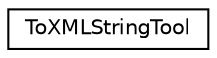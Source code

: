 digraph "类继承关系图"
{
  edge [fontname="Helvetica",fontsize="10",labelfontname="Helvetica",labelfontsize="10"];
  node [fontname="Helvetica",fontsize="10",shape=record];
  rankdir="LR";
  Node1 [label="ToXMLStringTool",height=0.2,width=0.4,color="black", fillcolor="white", style="filled",URL="$struct_to_x_m_l_string_tool.html",tooltip="Helper class to create XML files using &quot;printf&quot;, &quot;fprintf&quot;, &quot;cout&quot;,... functions."];
}
